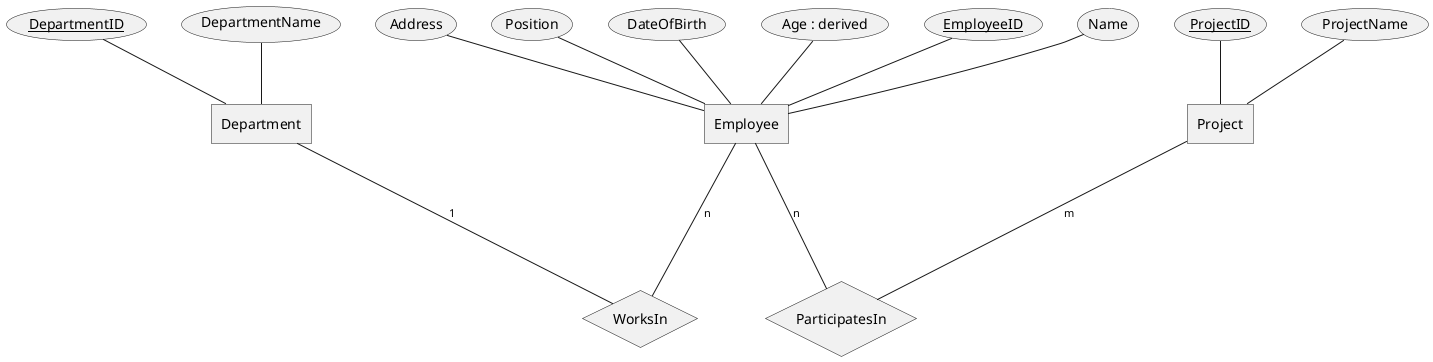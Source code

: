@startchen hello

entity "Employee" as e {
  EmployeeID  <<key>>
  Name
  Address
  Position
  DateOfBirth
  Age : derived
}
entity "Department" as d {
   DepartmentID  <<key>>
  DepartmentName
}

entity "Project" as p {
  ProjectID <<key>>
  ProjectName
}

relationship WorksIn{
}

relationship ParticipatesIn{
}

e -n- WorksIn
d -1- WorksIn

e -n- ParticipatesIn
p -m- ParticipatesIn

@endchen

